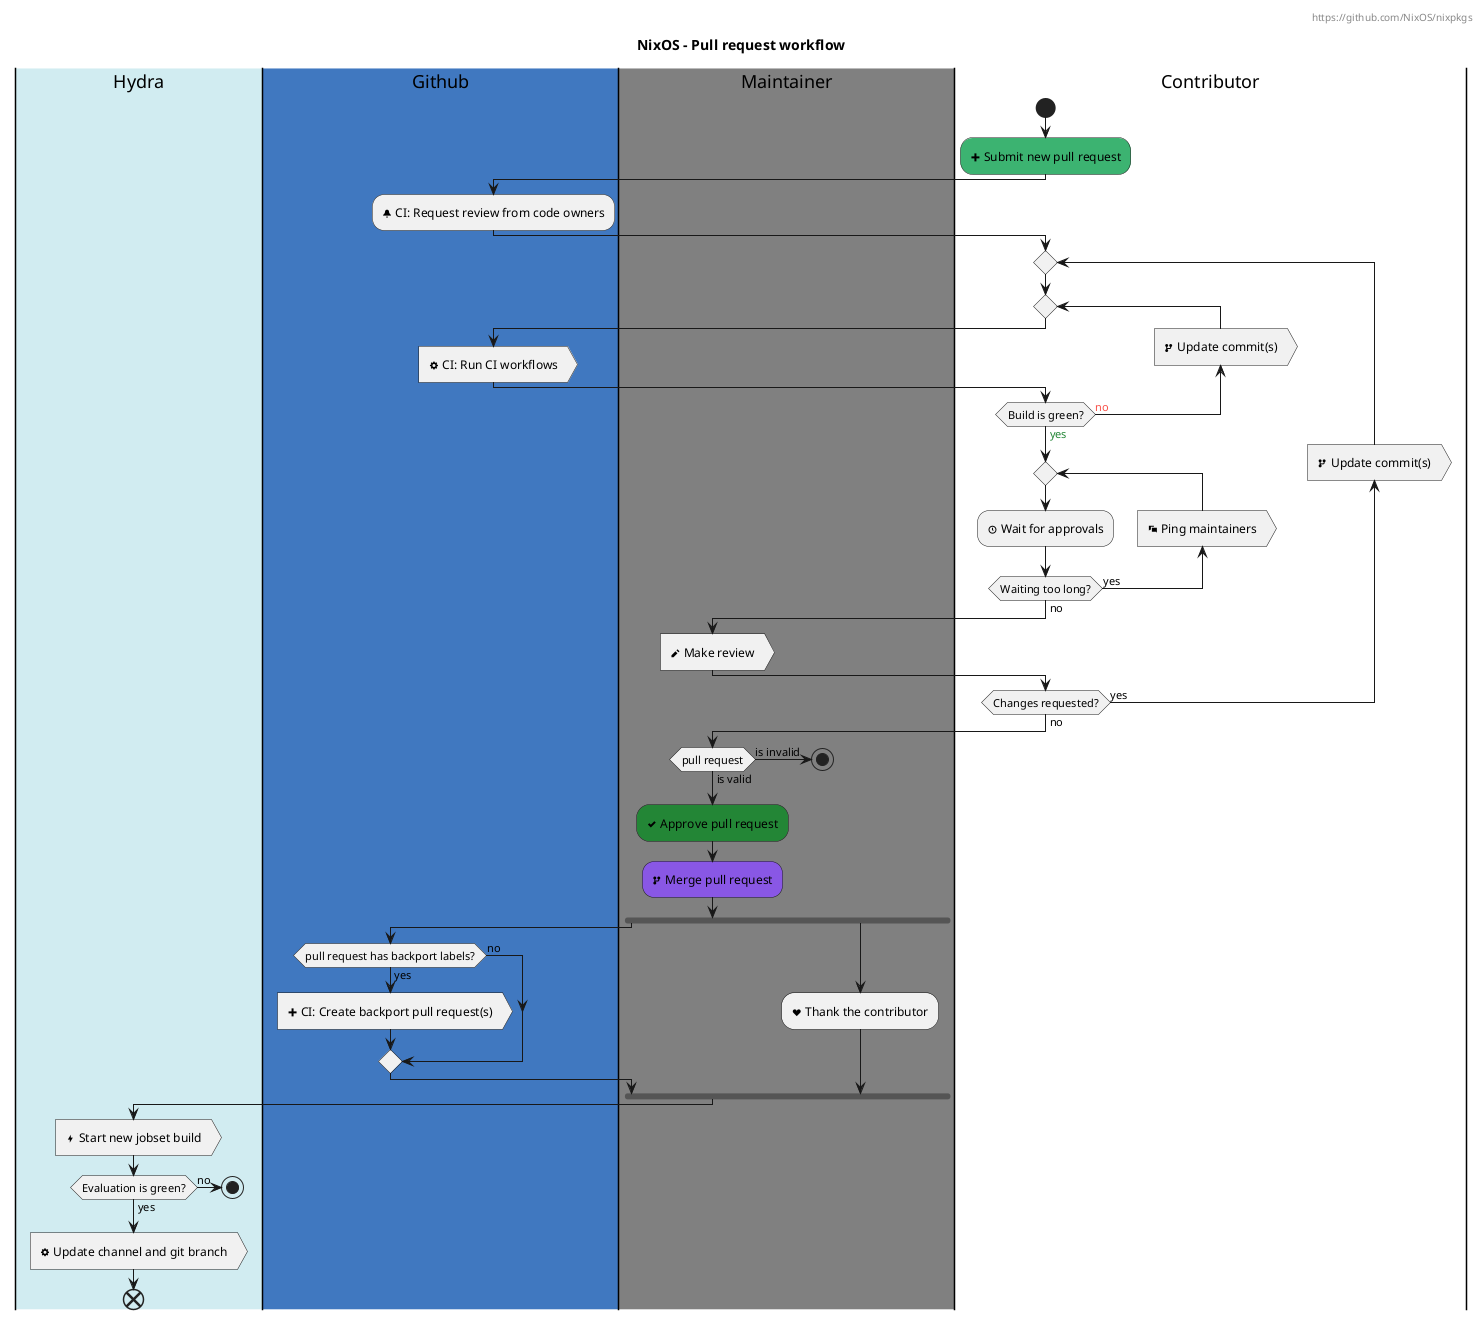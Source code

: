 @startuml
title Nixos - Pull request workflow
header
https://github.com/NixOS/nixpkgs
endheader

title NixOS - Pull request workflow

|#d1ecf1|Hydra|
|#4078c0|Github|
|#grey|Maintainer|
|#white|Contributor|

|Contributor|
start
  #MediumSeaGreen:<&plus> Submit new pull request;

  |Github|
  :<&bell> CI: Request review from code owners;

  |Contributor|
  repeat
    repeat
      label Here
      backward :<&fork> Update commit(s)>
      |Github|
      :<&cog> CI: Run CI workflows>
      |Contributor|
    repeat while (Build is green?) is (<color:#f85149>no) not (<color:#238636>yes)

    repeat
    :<&clock> Wait for approvals;
    backward :<&chat> Ping maintainers>
    repeat while (Waiting too long?) is (yes) not (no)
    |Maintainer|
    :<&pencil> Make review>
    |Contributor|
    backward :<&fork> Update commit(s)>
  repeat while (Changes requested?) is (yes) not (no)
  |Maintainer|
  if (pull request) is (is invalid) then
    stop
  else (is valid)
  endif
  #238636:<&check> Approve pull request;

  |Maintainer|
  #8957e5:<&fork> Merge pull request;

  fork
  |Github|
  if (pull request has backport labels?) is (yes) then
    :<&plus> CI: Create backport pull request(s)>
  else (no)
  endif
  fork again
  |Maintainer|
  :<&heart> Thank the contributor;
  end fork

  |Hydra|
  :<&bolt> Start new jobset build>
  if (Evaluation is green?) is (no) then

  stop
  else (yes)
  endif

  :<&cog> Update channel and git branch>
end
@enduml
